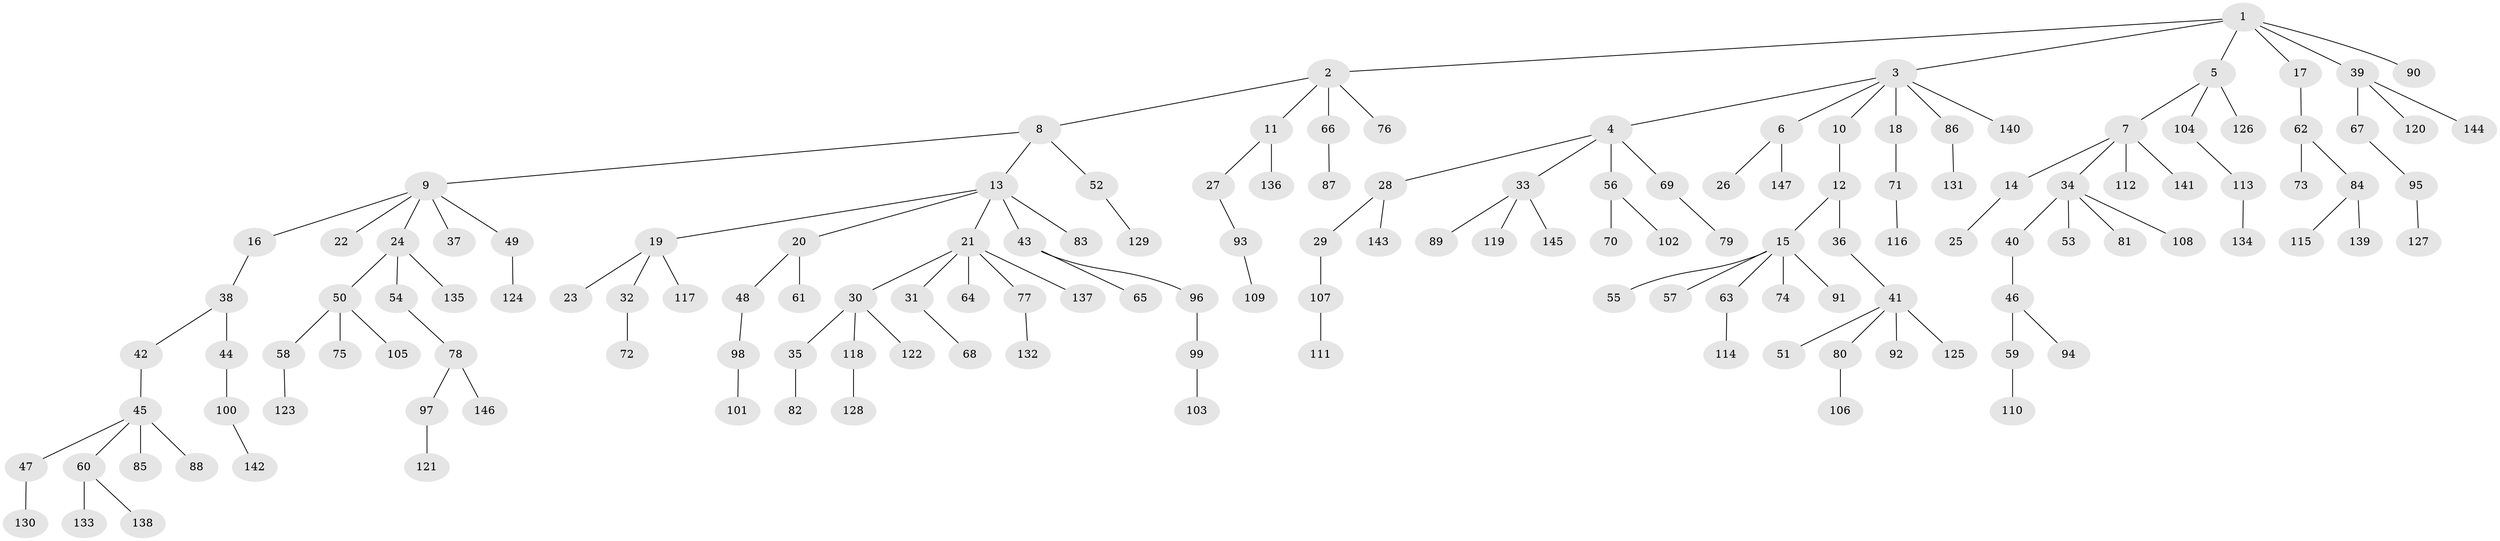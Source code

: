 // coarse degree distribution, {4: 0.0847457627118644, 1: 0.5084745762711864, 2: 0.2033898305084746, 5: 0.05084745762711865, 3: 0.15254237288135594}
// Generated by graph-tools (version 1.1) at 2025/37/03/04/25 23:37:22]
// undirected, 147 vertices, 146 edges
graph export_dot {
  node [color=gray90,style=filled];
  1;
  2;
  3;
  4;
  5;
  6;
  7;
  8;
  9;
  10;
  11;
  12;
  13;
  14;
  15;
  16;
  17;
  18;
  19;
  20;
  21;
  22;
  23;
  24;
  25;
  26;
  27;
  28;
  29;
  30;
  31;
  32;
  33;
  34;
  35;
  36;
  37;
  38;
  39;
  40;
  41;
  42;
  43;
  44;
  45;
  46;
  47;
  48;
  49;
  50;
  51;
  52;
  53;
  54;
  55;
  56;
  57;
  58;
  59;
  60;
  61;
  62;
  63;
  64;
  65;
  66;
  67;
  68;
  69;
  70;
  71;
  72;
  73;
  74;
  75;
  76;
  77;
  78;
  79;
  80;
  81;
  82;
  83;
  84;
  85;
  86;
  87;
  88;
  89;
  90;
  91;
  92;
  93;
  94;
  95;
  96;
  97;
  98;
  99;
  100;
  101;
  102;
  103;
  104;
  105;
  106;
  107;
  108;
  109;
  110;
  111;
  112;
  113;
  114;
  115;
  116;
  117;
  118;
  119;
  120;
  121;
  122;
  123;
  124;
  125;
  126;
  127;
  128;
  129;
  130;
  131;
  132;
  133;
  134;
  135;
  136;
  137;
  138;
  139;
  140;
  141;
  142;
  143;
  144;
  145;
  146;
  147;
  1 -- 2;
  1 -- 3;
  1 -- 5;
  1 -- 17;
  1 -- 39;
  1 -- 90;
  2 -- 8;
  2 -- 11;
  2 -- 66;
  2 -- 76;
  3 -- 4;
  3 -- 6;
  3 -- 10;
  3 -- 18;
  3 -- 86;
  3 -- 140;
  4 -- 28;
  4 -- 33;
  4 -- 56;
  4 -- 69;
  5 -- 7;
  5 -- 104;
  5 -- 126;
  6 -- 26;
  6 -- 147;
  7 -- 14;
  7 -- 34;
  7 -- 112;
  7 -- 141;
  8 -- 9;
  8 -- 13;
  8 -- 52;
  9 -- 16;
  9 -- 22;
  9 -- 24;
  9 -- 37;
  9 -- 49;
  10 -- 12;
  11 -- 27;
  11 -- 136;
  12 -- 15;
  12 -- 36;
  13 -- 19;
  13 -- 20;
  13 -- 21;
  13 -- 43;
  13 -- 83;
  14 -- 25;
  15 -- 55;
  15 -- 57;
  15 -- 63;
  15 -- 74;
  15 -- 91;
  16 -- 38;
  17 -- 62;
  18 -- 71;
  19 -- 23;
  19 -- 32;
  19 -- 117;
  20 -- 48;
  20 -- 61;
  21 -- 30;
  21 -- 31;
  21 -- 64;
  21 -- 77;
  21 -- 137;
  24 -- 50;
  24 -- 54;
  24 -- 135;
  27 -- 93;
  28 -- 29;
  28 -- 143;
  29 -- 107;
  30 -- 35;
  30 -- 118;
  30 -- 122;
  31 -- 68;
  32 -- 72;
  33 -- 89;
  33 -- 119;
  33 -- 145;
  34 -- 40;
  34 -- 53;
  34 -- 81;
  34 -- 108;
  35 -- 82;
  36 -- 41;
  38 -- 42;
  38 -- 44;
  39 -- 67;
  39 -- 120;
  39 -- 144;
  40 -- 46;
  41 -- 51;
  41 -- 80;
  41 -- 92;
  41 -- 125;
  42 -- 45;
  43 -- 65;
  43 -- 96;
  44 -- 100;
  45 -- 47;
  45 -- 60;
  45 -- 85;
  45 -- 88;
  46 -- 59;
  46 -- 94;
  47 -- 130;
  48 -- 98;
  49 -- 124;
  50 -- 58;
  50 -- 75;
  50 -- 105;
  52 -- 129;
  54 -- 78;
  56 -- 70;
  56 -- 102;
  58 -- 123;
  59 -- 110;
  60 -- 133;
  60 -- 138;
  62 -- 73;
  62 -- 84;
  63 -- 114;
  66 -- 87;
  67 -- 95;
  69 -- 79;
  71 -- 116;
  77 -- 132;
  78 -- 97;
  78 -- 146;
  80 -- 106;
  84 -- 115;
  84 -- 139;
  86 -- 131;
  93 -- 109;
  95 -- 127;
  96 -- 99;
  97 -- 121;
  98 -- 101;
  99 -- 103;
  100 -- 142;
  104 -- 113;
  107 -- 111;
  113 -- 134;
  118 -- 128;
}
